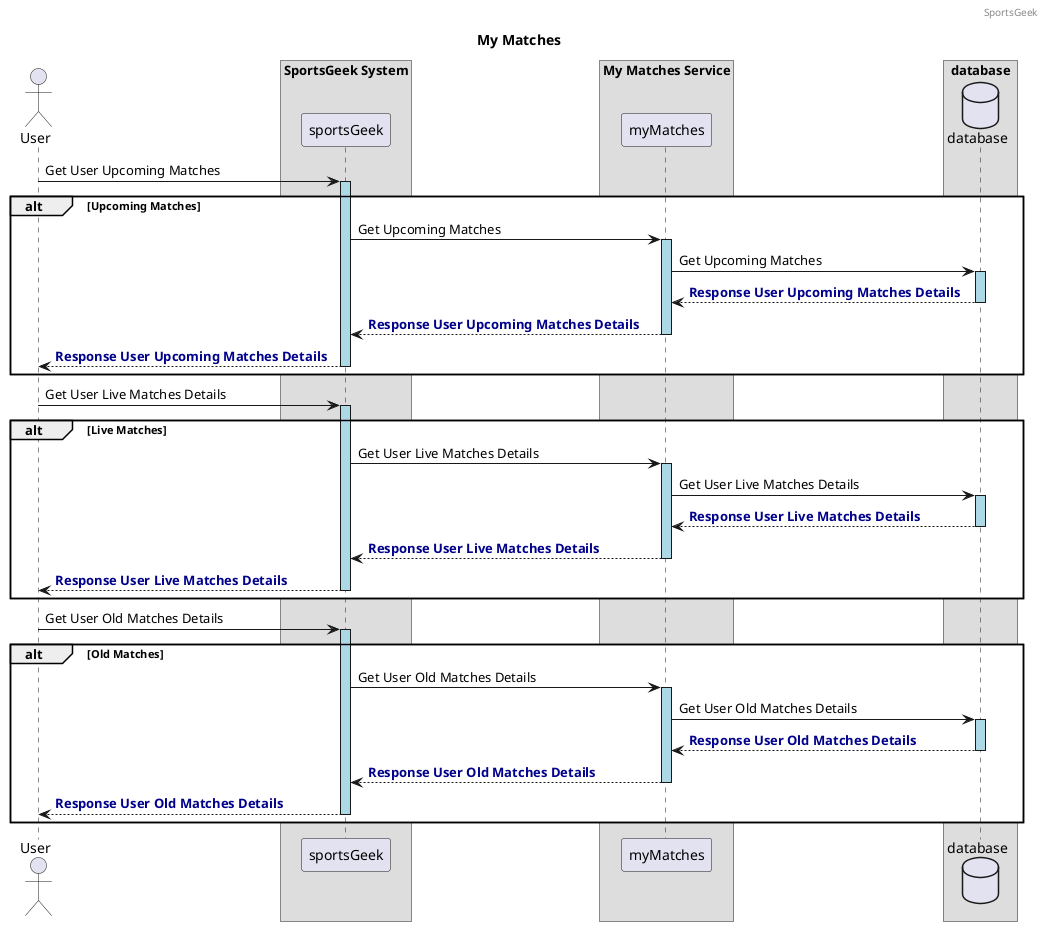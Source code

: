 @startuml
header SportsGeek
title My Matches
skinparam ParticipantPadding 10
skinparam BoxPadding 20
actor User
box "SportsGeek System"
 participant sportsGeek
end box
box "My Matches Service"
 participant myMatches
end box
box "database"
    database database
end box
User -> sportsGeek: Get User Upcoming Matches
activate sportsGeek #lightblue
alt #white Upcoming Matches
sportsGeek -> "myMatches" : Get Upcoming Matches
activate myMatches #lightblue
    myMatches -> "database" : Get Upcoming Matches
    activate "database" #lightblue
    "database" --> "myMatches" : <font color=darkblue><b>Response User Upcoming Matches Details
    deactivate "database"
    "myMatches" --> "sportsGeek" : <font color=darkblue><b>Response User Upcoming Matches Details
    deactivate "myMatches"
    "sportsGeek" --> User : <font color=darkblue><b>Response User Upcoming Matches Details
deactivate "sportsGeek"
end alt

User -> sportsGeek: Get User Live Matches Details
activate sportsGeek #lightblue
alt #white Live Matches
sportsGeek -> "myMatches" : Get User Live Matches Details
activate myMatches #lightblue
    myMatches -> "database" : Get User Live Matches Details
    activate "database" #lightblue
    "database" --> "myMatches" : <font color=darkblue><b>Response User Live Matches Details
deactivate "database"
    "myMatches" --> "sportsGeek" : <font color=darkblue><b>Response User Live Matches Details
   deactivate "myMatches"
    "sportsGeek" --> User : <font color=darkblue><b>Response User Live Matches Details
deactivate "sportsGeek"
end alt


User -> sportsGeek: Get User Old Matches Details
activate sportsGeek #lightblue
alt #white Old Matches
sportsGeek -> "myMatches" : Get User Old Matches Details
activate myMatches #lightblue
    myMatches -> "database" : Get User Old Matches Details
    activate "database" #lightblue
    "database" --> "myMatches" : <font color=darkblue><b>Response User Old Matches Details
    deactivate "database"
    "myMatches" --> "sportsGeek" : <font color=darkblue><b>Response User Old Matches Details
    deactivate "myMatches"
    "sportsGeek" --> User : <font color=darkblue><b>Response User Old Matches Details
deactivate "sportsGeek"
end alt
@enduml